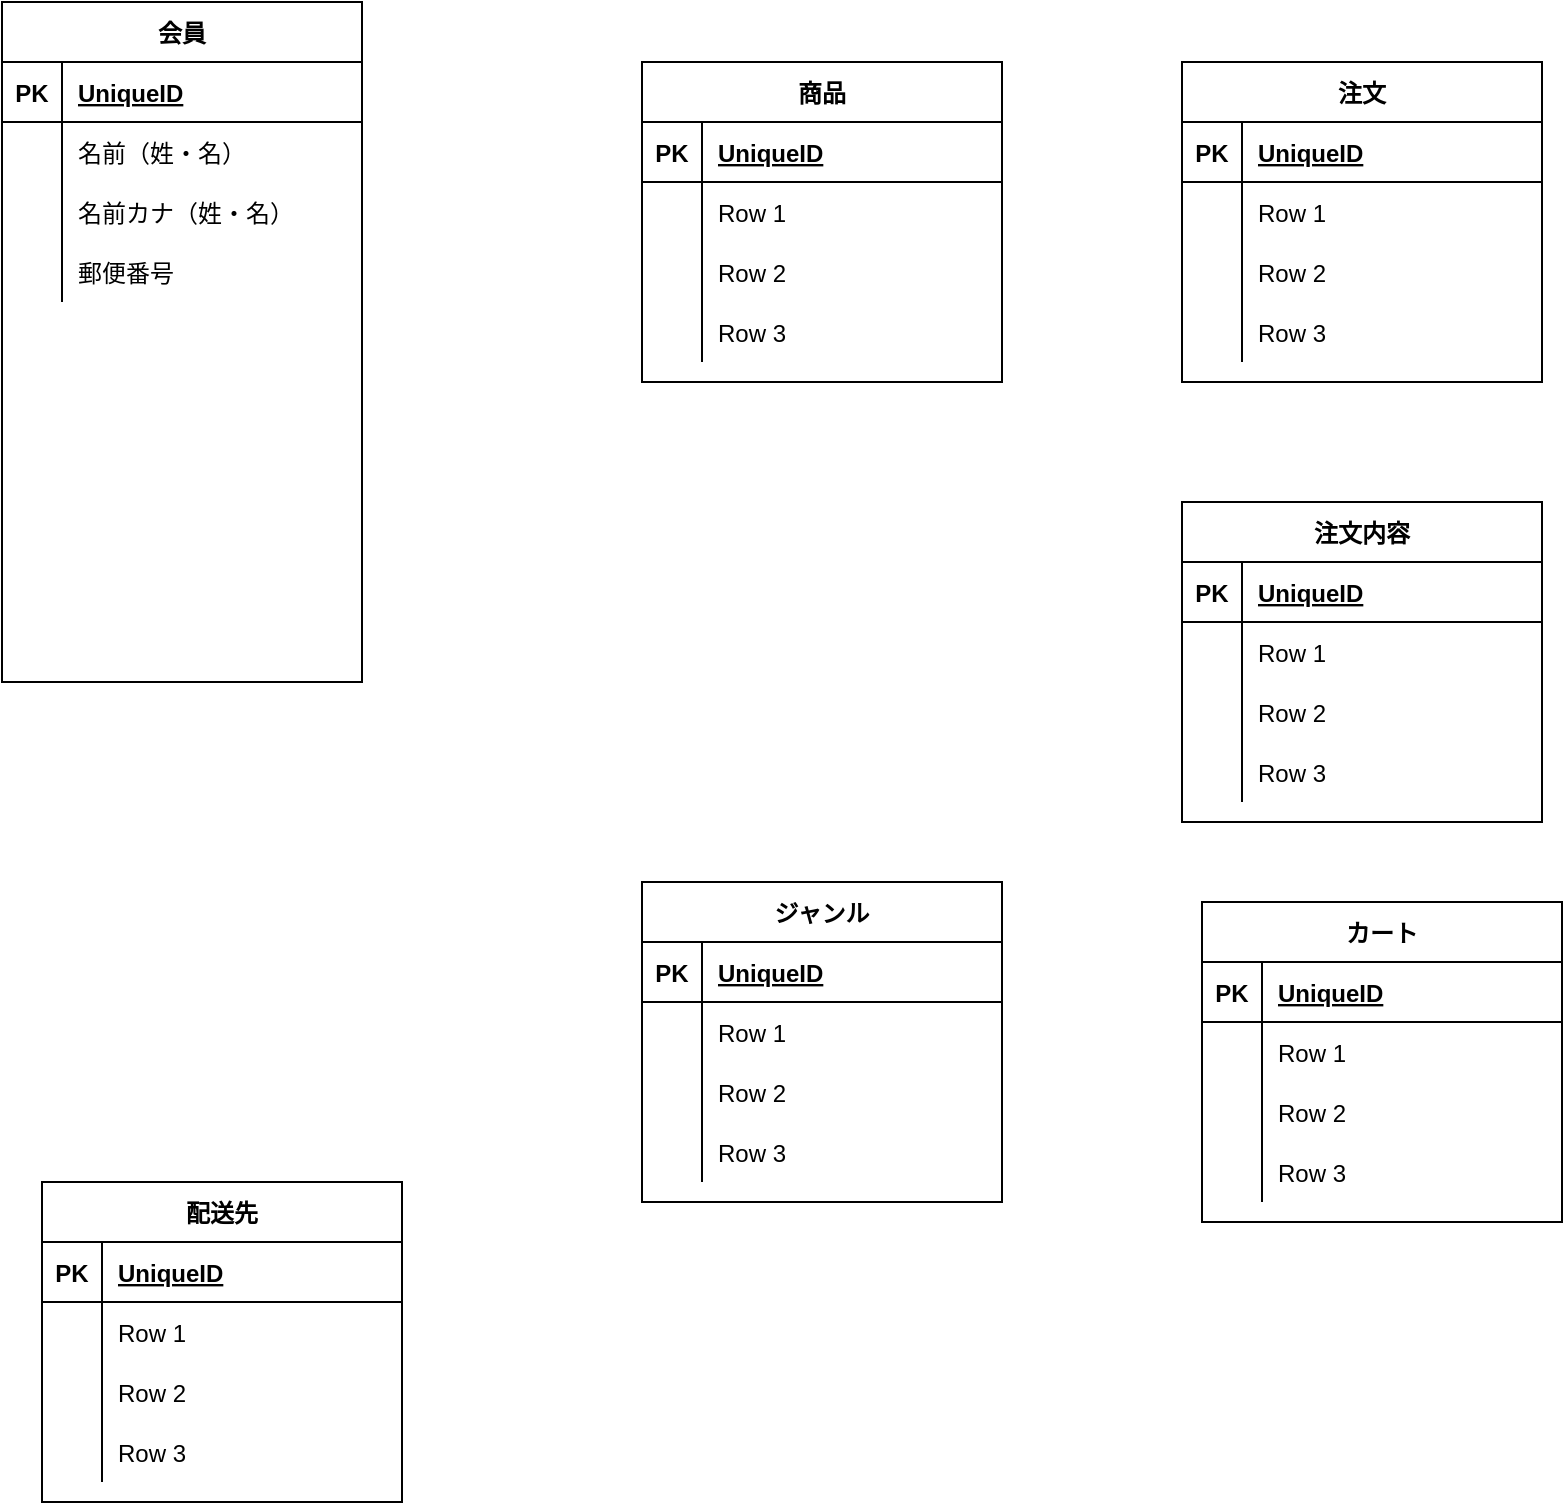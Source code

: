 <mxfile version="14.5.10" type="github">
  <diagram id="IAEGiq9gP3FGeBTiqhDT" name="Page-1">
    <mxGraphModel dx="1426" dy="769" grid="1" gridSize="10" guides="1" tooltips="1" connect="1" arrows="1" fold="1" page="1" pageScale="1" pageWidth="827" pageHeight="1169" math="0" shadow="0">
      <root>
        <mxCell id="0" />
        <mxCell id="1" parent="0" />
        <mxCell id="_laBqRCfSA1-eoaLihnK-1" value="会員" style="shape=table;startSize=30;container=1;collapsible=1;childLayout=tableLayout;fixedRows=1;rowLines=0;fontStyle=1;align=center;resizeLast=1;" vertex="1" parent="1">
          <mxGeometry x="10" y="10" width="180" height="340" as="geometry" />
        </mxCell>
        <mxCell id="_laBqRCfSA1-eoaLihnK-2" value="" style="shape=partialRectangle;collapsible=0;dropTarget=0;pointerEvents=0;fillColor=none;top=0;left=0;bottom=1;right=0;points=[[0,0.5],[1,0.5]];portConstraint=eastwest;" vertex="1" parent="_laBqRCfSA1-eoaLihnK-1">
          <mxGeometry y="30" width="180" height="30" as="geometry" />
        </mxCell>
        <mxCell id="_laBqRCfSA1-eoaLihnK-3" value="PK" style="shape=partialRectangle;connectable=0;fillColor=none;top=0;left=0;bottom=0;right=0;fontStyle=1;overflow=hidden;" vertex="1" parent="_laBqRCfSA1-eoaLihnK-2">
          <mxGeometry width="30" height="30" as="geometry" />
        </mxCell>
        <mxCell id="_laBqRCfSA1-eoaLihnK-4" value="UniqueID" style="shape=partialRectangle;connectable=0;fillColor=none;top=0;left=0;bottom=0;right=0;align=left;spacingLeft=6;fontStyle=5;overflow=hidden;" vertex="1" parent="_laBqRCfSA1-eoaLihnK-2">
          <mxGeometry x="30" width="150" height="30" as="geometry" />
        </mxCell>
        <mxCell id="_laBqRCfSA1-eoaLihnK-5" value="" style="shape=partialRectangle;collapsible=0;dropTarget=0;pointerEvents=0;fillColor=none;top=0;left=0;bottom=0;right=0;points=[[0,0.5],[1,0.5]];portConstraint=eastwest;" vertex="1" parent="_laBqRCfSA1-eoaLihnK-1">
          <mxGeometry y="60" width="180" height="30" as="geometry" />
        </mxCell>
        <mxCell id="_laBqRCfSA1-eoaLihnK-6" value="" style="shape=partialRectangle;connectable=0;fillColor=none;top=0;left=0;bottom=0;right=0;editable=1;overflow=hidden;" vertex="1" parent="_laBqRCfSA1-eoaLihnK-5">
          <mxGeometry width="30" height="30" as="geometry" />
        </mxCell>
        <mxCell id="_laBqRCfSA1-eoaLihnK-7" value="名前（姓・名）" style="shape=partialRectangle;connectable=0;fillColor=none;top=0;left=0;bottom=0;right=0;align=left;spacingLeft=6;overflow=hidden;" vertex="1" parent="_laBqRCfSA1-eoaLihnK-5">
          <mxGeometry x="30" width="150" height="30" as="geometry" />
        </mxCell>
        <mxCell id="_laBqRCfSA1-eoaLihnK-8" value="" style="shape=partialRectangle;collapsible=0;dropTarget=0;pointerEvents=0;fillColor=none;top=0;left=0;bottom=0;right=0;points=[[0,0.5],[1,0.5]];portConstraint=eastwest;" vertex="1" parent="_laBqRCfSA1-eoaLihnK-1">
          <mxGeometry y="90" width="180" height="30" as="geometry" />
        </mxCell>
        <mxCell id="_laBqRCfSA1-eoaLihnK-9" value="" style="shape=partialRectangle;connectable=0;fillColor=none;top=0;left=0;bottom=0;right=0;editable=1;overflow=hidden;" vertex="1" parent="_laBqRCfSA1-eoaLihnK-8">
          <mxGeometry width="30" height="30" as="geometry" />
        </mxCell>
        <mxCell id="_laBqRCfSA1-eoaLihnK-10" value="名前カナ（姓・名）" style="shape=partialRectangle;connectable=0;fillColor=none;top=0;left=0;bottom=0;right=0;align=left;spacingLeft=6;overflow=hidden;" vertex="1" parent="_laBqRCfSA1-eoaLihnK-8">
          <mxGeometry x="30" width="150" height="30" as="geometry" />
        </mxCell>
        <mxCell id="_laBqRCfSA1-eoaLihnK-11" value="" style="shape=partialRectangle;collapsible=0;dropTarget=0;pointerEvents=0;fillColor=none;top=0;left=0;bottom=0;right=0;points=[[0,0.5],[1,0.5]];portConstraint=eastwest;" vertex="1" parent="_laBqRCfSA1-eoaLihnK-1">
          <mxGeometry y="120" width="180" height="30" as="geometry" />
        </mxCell>
        <mxCell id="_laBqRCfSA1-eoaLihnK-12" value="" style="shape=partialRectangle;connectable=0;fillColor=none;top=0;left=0;bottom=0;right=0;editable=1;overflow=hidden;" vertex="1" parent="_laBqRCfSA1-eoaLihnK-11">
          <mxGeometry width="30" height="30" as="geometry" />
        </mxCell>
        <mxCell id="_laBqRCfSA1-eoaLihnK-13" value="郵便番号" style="shape=partialRectangle;connectable=0;fillColor=none;top=0;left=0;bottom=0;right=0;align=left;spacingLeft=6;overflow=hidden;" vertex="1" parent="_laBqRCfSA1-eoaLihnK-11">
          <mxGeometry x="30" width="150" height="30" as="geometry" />
        </mxCell>
        <mxCell id="_laBqRCfSA1-eoaLihnK-14" value="ジャンル" style="shape=table;startSize=30;container=1;collapsible=1;childLayout=tableLayout;fixedRows=1;rowLines=0;fontStyle=1;align=center;resizeLast=1;" vertex="1" parent="1">
          <mxGeometry x="330" y="450" width="180" height="160" as="geometry" />
        </mxCell>
        <mxCell id="_laBqRCfSA1-eoaLihnK-15" value="" style="shape=partialRectangle;collapsible=0;dropTarget=0;pointerEvents=0;fillColor=none;top=0;left=0;bottom=1;right=0;points=[[0,0.5],[1,0.5]];portConstraint=eastwest;" vertex="1" parent="_laBqRCfSA1-eoaLihnK-14">
          <mxGeometry y="30" width="180" height="30" as="geometry" />
        </mxCell>
        <mxCell id="_laBqRCfSA1-eoaLihnK-16" value="PK" style="shape=partialRectangle;connectable=0;fillColor=none;top=0;left=0;bottom=0;right=0;fontStyle=1;overflow=hidden;" vertex="1" parent="_laBqRCfSA1-eoaLihnK-15">
          <mxGeometry width="30" height="30" as="geometry" />
        </mxCell>
        <mxCell id="_laBqRCfSA1-eoaLihnK-17" value="UniqueID" style="shape=partialRectangle;connectable=0;fillColor=none;top=0;left=0;bottom=0;right=0;align=left;spacingLeft=6;fontStyle=5;overflow=hidden;" vertex="1" parent="_laBqRCfSA1-eoaLihnK-15">
          <mxGeometry x="30" width="150" height="30" as="geometry" />
        </mxCell>
        <mxCell id="_laBqRCfSA1-eoaLihnK-18" value="" style="shape=partialRectangle;collapsible=0;dropTarget=0;pointerEvents=0;fillColor=none;top=0;left=0;bottom=0;right=0;points=[[0,0.5],[1,0.5]];portConstraint=eastwest;" vertex="1" parent="_laBqRCfSA1-eoaLihnK-14">
          <mxGeometry y="60" width="180" height="30" as="geometry" />
        </mxCell>
        <mxCell id="_laBqRCfSA1-eoaLihnK-19" value="" style="shape=partialRectangle;connectable=0;fillColor=none;top=0;left=0;bottom=0;right=0;editable=1;overflow=hidden;" vertex="1" parent="_laBqRCfSA1-eoaLihnK-18">
          <mxGeometry width="30" height="30" as="geometry" />
        </mxCell>
        <mxCell id="_laBqRCfSA1-eoaLihnK-20" value="Row 1" style="shape=partialRectangle;connectable=0;fillColor=none;top=0;left=0;bottom=0;right=0;align=left;spacingLeft=6;overflow=hidden;" vertex="1" parent="_laBqRCfSA1-eoaLihnK-18">
          <mxGeometry x="30" width="150" height="30" as="geometry" />
        </mxCell>
        <mxCell id="_laBqRCfSA1-eoaLihnK-21" value="" style="shape=partialRectangle;collapsible=0;dropTarget=0;pointerEvents=0;fillColor=none;top=0;left=0;bottom=0;right=0;points=[[0,0.5],[1,0.5]];portConstraint=eastwest;" vertex="1" parent="_laBqRCfSA1-eoaLihnK-14">
          <mxGeometry y="90" width="180" height="30" as="geometry" />
        </mxCell>
        <mxCell id="_laBqRCfSA1-eoaLihnK-22" value="" style="shape=partialRectangle;connectable=0;fillColor=none;top=0;left=0;bottom=0;right=0;editable=1;overflow=hidden;" vertex="1" parent="_laBqRCfSA1-eoaLihnK-21">
          <mxGeometry width="30" height="30" as="geometry" />
        </mxCell>
        <mxCell id="_laBqRCfSA1-eoaLihnK-23" value="Row 2" style="shape=partialRectangle;connectable=0;fillColor=none;top=0;left=0;bottom=0;right=0;align=left;spacingLeft=6;overflow=hidden;" vertex="1" parent="_laBqRCfSA1-eoaLihnK-21">
          <mxGeometry x="30" width="150" height="30" as="geometry" />
        </mxCell>
        <mxCell id="_laBqRCfSA1-eoaLihnK-24" value="" style="shape=partialRectangle;collapsible=0;dropTarget=0;pointerEvents=0;fillColor=none;top=0;left=0;bottom=0;right=0;points=[[0,0.5],[1,0.5]];portConstraint=eastwest;" vertex="1" parent="_laBqRCfSA1-eoaLihnK-14">
          <mxGeometry y="120" width="180" height="30" as="geometry" />
        </mxCell>
        <mxCell id="_laBqRCfSA1-eoaLihnK-25" value="" style="shape=partialRectangle;connectable=0;fillColor=none;top=0;left=0;bottom=0;right=0;editable=1;overflow=hidden;" vertex="1" parent="_laBqRCfSA1-eoaLihnK-24">
          <mxGeometry width="30" height="30" as="geometry" />
        </mxCell>
        <mxCell id="_laBqRCfSA1-eoaLihnK-26" value="Row 3" style="shape=partialRectangle;connectable=0;fillColor=none;top=0;left=0;bottom=0;right=0;align=left;spacingLeft=6;overflow=hidden;" vertex="1" parent="_laBqRCfSA1-eoaLihnK-24">
          <mxGeometry x="30" width="150" height="30" as="geometry" />
        </mxCell>
        <mxCell id="_laBqRCfSA1-eoaLihnK-27" value="注文" style="shape=table;startSize=30;container=1;collapsible=1;childLayout=tableLayout;fixedRows=1;rowLines=0;fontStyle=1;align=center;resizeLast=1;" vertex="1" parent="1">
          <mxGeometry x="600" y="40" width="180" height="160" as="geometry" />
        </mxCell>
        <mxCell id="_laBqRCfSA1-eoaLihnK-28" value="" style="shape=partialRectangle;collapsible=0;dropTarget=0;pointerEvents=0;fillColor=none;top=0;left=0;bottom=1;right=0;points=[[0,0.5],[1,0.5]];portConstraint=eastwest;" vertex="1" parent="_laBqRCfSA1-eoaLihnK-27">
          <mxGeometry y="30" width="180" height="30" as="geometry" />
        </mxCell>
        <mxCell id="_laBqRCfSA1-eoaLihnK-29" value="PK" style="shape=partialRectangle;connectable=0;fillColor=none;top=0;left=0;bottom=0;right=0;fontStyle=1;overflow=hidden;" vertex="1" parent="_laBqRCfSA1-eoaLihnK-28">
          <mxGeometry width="30" height="30" as="geometry" />
        </mxCell>
        <mxCell id="_laBqRCfSA1-eoaLihnK-30" value="UniqueID" style="shape=partialRectangle;connectable=0;fillColor=none;top=0;left=0;bottom=0;right=0;align=left;spacingLeft=6;fontStyle=5;overflow=hidden;" vertex="1" parent="_laBqRCfSA1-eoaLihnK-28">
          <mxGeometry x="30" width="150" height="30" as="geometry" />
        </mxCell>
        <mxCell id="_laBqRCfSA1-eoaLihnK-31" value="" style="shape=partialRectangle;collapsible=0;dropTarget=0;pointerEvents=0;fillColor=none;top=0;left=0;bottom=0;right=0;points=[[0,0.5],[1,0.5]];portConstraint=eastwest;" vertex="1" parent="_laBqRCfSA1-eoaLihnK-27">
          <mxGeometry y="60" width="180" height="30" as="geometry" />
        </mxCell>
        <mxCell id="_laBqRCfSA1-eoaLihnK-32" value="" style="shape=partialRectangle;connectable=0;fillColor=none;top=0;left=0;bottom=0;right=0;editable=1;overflow=hidden;" vertex="1" parent="_laBqRCfSA1-eoaLihnK-31">
          <mxGeometry width="30" height="30" as="geometry" />
        </mxCell>
        <mxCell id="_laBqRCfSA1-eoaLihnK-33" value="Row 1" style="shape=partialRectangle;connectable=0;fillColor=none;top=0;left=0;bottom=0;right=0;align=left;spacingLeft=6;overflow=hidden;" vertex="1" parent="_laBqRCfSA1-eoaLihnK-31">
          <mxGeometry x="30" width="150" height="30" as="geometry" />
        </mxCell>
        <mxCell id="_laBqRCfSA1-eoaLihnK-34" value="" style="shape=partialRectangle;collapsible=0;dropTarget=0;pointerEvents=0;fillColor=none;top=0;left=0;bottom=0;right=0;points=[[0,0.5],[1,0.5]];portConstraint=eastwest;" vertex="1" parent="_laBqRCfSA1-eoaLihnK-27">
          <mxGeometry y="90" width="180" height="30" as="geometry" />
        </mxCell>
        <mxCell id="_laBqRCfSA1-eoaLihnK-35" value="" style="shape=partialRectangle;connectable=0;fillColor=none;top=0;left=0;bottom=0;right=0;editable=1;overflow=hidden;" vertex="1" parent="_laBqRCfSA1-eoaLihnK-34">
          <mxGeometry width="30" height="30" as="geometry" />
        </mxCell>
        <mxCell id="_laBqRCfSA1-eoaLihnK-36" value="Row 2" style="shape=partialRectangle;connectable=0;fillColor=none;top=0;left=0;bottom=0;right=0;align=left;spacingLeft=6;overflow=hidden;" vertex="1" parent="_laBqRCfSA1-eoaLihnK-34">
          <mxGeometry x="30" width="150" height="30" as="geometry" />
        </mxCell>
        <mxCell id="_laBqRCfSA1-eoaLihnK-37" value="" style="shape=partialRectangle;collapsible=0;dropTarget=0;pointerEvents=0;fillColor=none;top=0;left=0;bottom=0;right=0;points=[[0,0.5],[1,0.5]];portConstraint=eastwest;" vertex="1" parent="_laBqRCfSA1-eoaLihnK-27">
          <mxGeometry y="120" width="180" height="30" as="geometry" />
        </mxCell>
        <mxCell id="_laBqRCfSA1-eoaLihnK-38" value="" style="shape=partialRectangle;connectable=0;fillColor=none;top=0;left=0;bottom=0;right=0;editable=1;overflow=hidden;" vertex="1" parent="_laBqRCfSA1-eoaLihnK-37">
          <mxGeometry width="30" height="30" as="geometry" />
        </mxCell>
        <mxCell id="_laBqRCfSA1-eoaLihnK-39" value="Row 3" style="shape=partialRectangle;connectable=0;fillColor=none;top=0;left=0;bottom=0;right=0;align=left;spacingLeft=6;overflow=hidden;" vertex="1" parent="_laBqRCfSA1-eoaLihnK-37">
          <mxGeometry x="30" width="150" height="30" as="geometry" />
        </mxCell>
        <mxCell id="_laBqRCfSA1-eoaLihnK-40" value="商品" style="shape=table;startSize=30;container=1;collapsible=1;childLayout=tableLayout;fixedRows=1;rowLines=0;fontStyle=1;align=center;resizeLast=1;" vertex="1" parent="1">
          <mxGeometry x="330" y="40" width="180" height="160" as="geometry" />
        </mxCell>
        <mxCell id="_laBqRCfSA1-eoaLihnK-41" value="" style="shape=partialRectangle;collapsible=0;dropTarget=0;pointerEvents=0;fillColor=none;top=0;left=0;bottom=1;right=0;points=[[0,0.5],[1,0.5]];portConstraint=eastwest;" vertex="1" parent="_laBqRCfSA1-eoaLihnK-40">
          <mxGeometry y="30" width="180" height="30" as="geometry" />
        </mxCell>
        <mxCell id="_laBqRCfSA1-eoaLihnK-42" value="PK" style="shape=partialRectangle;connectable=0;fillColor=none;top=0;left=0;bottom=0;right=0;fontStyle=1;overflow=hidden;" vertex="1" parent="_laBqRCfSA1-eoaLihnK-41">
          <mxGeometry width="30" height="30" as="geometry" />
        </mxCell>
        <mxCell id="_laBqRCfSA1-eoaLihnK-43" value="UniqueID" style="shape=partialRectangle;connectable=0;fillColor=none;top=0;left=0;bottom=0;right=0;align=left;spacingLeft=6;fontStyle=5;overflow=hidden;" vertex="1" parent="_laBqRCfSA1-eoaLihnK-41">
          <mxGeometry x="30" width="150" height="30" as="geometry" />
        </mxCell>
        <mxCell id="_laBqRCfSA1-eoaLihnK-44" value="" style="shape=partialRectangle;collapsible=0;dropTarget=0;pointerEvents=0;fillColor=none;top=0;left=0;bottom=0;right=0;points=[[0,0.5],[1,0.5]];portConstraint=eastwest;" vertex="1" parent="_laBqRCfSA1-eoaLihnK-40">
          <mxGeometry y="60" width="180" height="30" as="geometry" />
        </mxCell>
        <mxCell id="_laBqRCfSA1-eoaLihnK-45" value="" style="shape=partialRectangle;connectable=0;fillColor=none;top=0;left=0;bottom=0;right=0;editable=1;overflow=hidden;" vertex="1" parent="_laBqRCfSA1-eoaLihnK-44">
          <mxGeometry width="30" height="30" as="geometry" />
        </mxCell>
        <mxCell id="_laBqRCfSA1-eoaLihnK-46" value="Row 1" style="shape=partialRectangle;connectable=0;fillColor=none;top=0;left=0;bottom=0;right=0;align=left;spacingLeft=6;overflow=hidden;" vertex="1" parent="_laBqRCfSA1-eoaLihnK-44">
          <mxGeometry x="30" width="150" height="30" as="geometry" />
        </mxCell>
        <mxCell id="_laBqRCfSA1-eoaLihnK-47" value="" style="shape=partialRectangle;collapsible=0;dropTarget=0;pointerEvents=0;fillColor=none;top=0;left=0;bottom=0;right=0;points=[[0,0.5],[1,0.5]];portConstraint=eastwest;" vertex="1" parent="_laBqRCfSA1-eoaLihnK-40">
          <mxGeometry y="90" width="180" height="30" as="geometry" />
        </mxCell>
        <mxCell id="_laBqRCfSA1-eoaLihnK-48" value="" style="shape=partialRectangle;connectable=0;fillColor=none;top=0;left=0;bottom=0;right=0;editable=1;overflow=hidden;" vertex="1" parent="_laBqRCfSA1-eoaLihnK-47">
          <mxGeometry width="30" height="30" as="geometry" />
        </mxCell>
        <mxCell id="_laBqRCfSA1-eoaLihnK-49" value="Row 2" style="shape=partialRectangle;connectable=0;fillColor=none;top=0;left=0;bottom=0;right=0;align=left;spacingLeft=6;overflow=hidden;" vertex="1" parent="_laBqRCfSA1-eoaLihnK-47">
          <mxGeometry x="30" width="150" height="30" as="geometry" />
        </mxCell>
        <mxCell id="_laBqRCfSA1-eoaLihnK-50" value="" style="shape=partialRectangle;collapsible=0;dropTarget=0;pointerEvents=0;fillColor=none;top=0;left=0;bottom=0;right=0;points=[[0,0.5],[1,0.5]];portConstraint=eastwest;" vertex="1" parent="_laBqRCfSA1-eoaLihnK-40">
          <mxGeometry y="120" width="180" height="30" as="geometry" />
        </mxCell>
        <mxCell id="_laBqRCfSA1-eoaLihnK-51" value="" style="shape=partialRectangle;connectable=0;fillColor=none;top=0;left=0;bottom=0;right=0;editable=1;overflow=hidden;" vertex="1" parent="_laBqRCfSA1-eoaLihnK-50">
          <mxGeometry width="30" height="30" as="geometry" />
        </mxCell>
        <mxCell id="_laBqRCfSA1-eoaLihnK-52" value="Row 3" style="shape=partialRectangle;connectable=0;fillColor=none;top=0;left=0;bottom=0;right=0;align=left;spacingLeft=6;overflow=hidden;" vertex="1" parent="_laBqRCfSA1-eoaLihnK-50">
          <mxGeometry x="30" width="150" height="30" as="geometry" />
        </mxCell>
        <mxCell id="_laBqRCfSA1-eoaLihnK-53" value="配送先" style="shape=table;startSize=30;container=1;collapsible=1;childLayout=tableLayout;fixedRows=1;rowLines=0;fontStyle=1;align=center;resizeLast=1;" vertex="1" parent="1">
          <mxGeometry x="30" y="600" width="180" height="160" as="geometry" />
        </mxCell>
        <mxCell id="_laBqRCfSA1-eoaLihnK-54" value="" style="shape=partialRectangle;collapsible=0;dropTarget=0;pointerEvents=0;fillColor=none;top=0;left=0;bottom=1;right=0;points=[[0,0.5],[1,0.5]];portConstraint=eastwest;" vertex="1" parent="_laBqRCfSA1-eoaLihnK-53">
          <mxGeometry y="30" width="180" height="30" as="geometry" />
        </mxCell>
        <mxCell id="_laBqRCfSA1-eoaLihnK-55" value="PK" style="shape=partialRectangle;connectable=0;fillColor=none;top=0;left=0;bottom=0;right=0;fontStyle=1;overflow=hidden;" vertex="1" parent="_laBqRCfSA1-eoaLihnK-54">
          <mxGeometry width="30" height="30" as="geometry" />
        </mxCell>
        <mxCell id="_laBqRCfSA1-eoaLihnK-56" value="UniqueID" style="shape=partialRectangle;connectable=0;fillColor=none;top=0;left=0;bottom=0;right=0;align=left;spacingLeft=6;fontStyle=5;overflow=hidden;" vertex="1" parent="_laBqRCfSA1-eoaLihnK-54">
          <mxGeometry x="30" width="150" height="30" as="geometry" />
        </mxCell>
        <mxCell id="_laBqRCfSA1-eoaLihnK-57" value="" style="shape=partialRectangle;collapsible=0;dropTarget=0;pointerEvents=0;fillColor=none;top=0;left=0;bottom=0;right=0;points=[[0,0.5],[1,0.5]];portConstraint=eastwest;" vertex="1" parent="_laBqRCfSA1-eoaLihnK-53">
          <mxGeometry y="60" width="180" height="30" as="geometry" />
        </mxCell>
        <mxCell id="_laBqRCfSA1-eoaLihnK-58" value="" style="shape=partialRectangle;connectable=0;fillColor=none;top=0;left=0;bottom=0;right=0;editable=1;overflow=hidden;" vertex="1" parent="_laBqRCfSA1-eoaLihnK-57">
          <mxGeometry width="30" height="30" as="geometry" />
        </mxCell>
        <mxCell id="_laBqRCfSA1-eoaLihnK-59" value="Row 1" style="shape=partialRectangle;connectable=0;fillColor=none;top=0;left=0;bottom=0;right=0;align=left;spacingLeft=6;overflow=hidden;" vertex="1" parent="_laBqRCfSA1-eoaLihnK-57">
          <mxGeometry x="30" width="150" height="30" as="geometry" />
        </mxCell>
        <mxCell id="_laBqRCfSA1-eoaLihnK-60" value="" style="shape=partialRectangle;collapsible=0;dropTarget=0;pointerEvents=0;fillColor=none;top=0;left=0;bottom=0;right=0;points=[[0,0.5],[1,0.5]];portConstraint=eastwest;" vertex="1" parent="_laBqRCfSA1-eoaLihnK-53">
          <mxGeometry y="90" width="180" height="30" as="geometry" />
        </mxCell>
        <mxCell id="_laBqRCfSA1-eoaLihnK-61" value="" style="shape=partialRectangle;connectable=0;fillColor=none;top=0;left=0;bottom=0;right=0;editable=1;overflow=hidden;" vertex="1" parent="_laBqRCfSA1-eoaLihnK-60">
          <mxGeometry width="30" height="30" as="geometry" />
        </mxCell>
        <mxCell id="_laBqRCfSA1-eoaLihnK-62" value="Row 2" style="shape=partialRectangle;connectable=0;fillColor=none;top=0;left=0;bottom=0;right=0;align=left;spacingLeft=6;overflow=hidden;" vertex="1" parent="_laBqRCfSA1-eoaLihnK-60">
          <mxGeometry x="30" width="150" height="30" as="geometry" />
        </mxCell>
        <mxCell id="_laBqRCfSA1-eoaLihnK-63" value="" style="shape=partialRectangle;collapsible=0;dropTarget=0;pointerEvents=0;fillColor=none;top=0;left=0;bottom=0;right=0;points=[[0,0.5],[1,0.5]];portConstraint=eastwest;" vertex="1" parent="_laBqRCfSA1-eoaLihnK-53">
          <mxGeometry y="120" width="180" height="30" as="geometry" />
        </mxCell>
        <mxCell id="_laBqRCfSA1-eoaLihnK-64" value="" style="shape=partialRectangle;connectable=0;fillColor=none;top=0;left=0;bottom=0;right=0;editable=1;overflow=hidden;" vertex="1" parent="_laBqRCfSA1-eoaLihnK-63">
          <mxGeometry width="30" height="30" as="geometry" />
        </mxCell>
        <mxCell id="_laBqRCfSA1-eoaLihnK-65" value="Row 3" style="shape=partialRectangle;connectable=0;fillColor=none;top=0;left=0;bottom=0;right=0;align=left;spacingLeft=6;overflow=hidden;" vertex="1" parent="_laBqRCfSA1-eoaLihnK-63">
          <mxGeometry x="30" width="150" height="30" as="geometry" />
        </mxCell>
        <mxCell id="_laBqRCfSA1-eoaLihnK-66" value="注文内容" style="shape=table;startSize=30;container=1;collapsible=1;childLayout=tableLayout;fixedRows=1;rowLines=0;fontStyle=1;align=center;resizeLast=1;" vertex="1" parent="1">
          <mxGeometry x="600" y="260" width="180" height="160" as="geometry" />
        </mxCell>
        <mxCell id="_laBqRCfSA1-eoaLihnK-67" value="" style="shape=partialRectangle;collapsible=0;dropTarget=0;pointerEvents=0;fillColor=none;top=0;left=0;bottom=1;right=0;points=[[0,0.5],[1,0.5]];portConstraint=eastwest;" vertex="1" parent="_laBqRCfSA1-eoaLihnK-66">
          <mxGeometry y="30" width="180" height="30" as="geometry" />
        </mxCell>
        <mxCell id="_laBqRCfSA1-eoaLihnK-68" value="PK" style="shape=partialRectangle;connectable=0;fillColor=none;top=0;left=0;bottom=0;right=0;fontStyle=1;overflow=hidden;" vertex="1" parent="_laBqRCfSA1-eoaLihnK-67">
          <mxGeometry width="30" height="30" as="geometry" />
        </mxCell>
        <mxCell id="_laBqRCfSA1-eoaLihnK-69" value="UniqueID" style="shape=partialRectangle;connectable=0;fillColor=none;top=0;left=0;bottom=0;right=0;align=left;spacingLeft=6;fontStyle=5;overflow=hidden;" vertex="1" parent="_laBqRCfSA1-eoaLihnK-67">
          <mxGeometry x="30" width="150" height="30" as="geometry" />
        </mxCell>
        <mxCell id="_laBqRCfSA1-eoaLihnK-70" value="" style="shape=partialRectangle;collapsible=0;dropTarget=0;pointerEvents=0;fillColor=none;top=0;left=0;bottom=0;right=0;points=[[0,0.5],[1,0.5]];portConstraint=eastwest;" vertex="1" parent="_laBqRCfSA1-eoaLihnK-66">
          <mxGeometry y="60" width="180" height="30" as="geometry" />
        </mxCell>
        <mxCell id="_laBqRCfSA1-eoaLihnK-71" value="" style="shape=partialRectangle;connectable=0;fillColor=none;top=0;left=0;bottom=0;right=0;editable=1;overflow=hidden;" vertex="1" parent="_laBqRCfSA1-eoaLihnK-70">
          <mxGeometry width="30" height="30" as="geometry" />
        </mxCell>
        <mxCell id="_laBqRCfSA1-eoaLihnK-72" value="Row 1" style="shape=partialRectangle;connectable=0;fillColor=none;top=0;left=0;bottom=0;right=0;align=left;spacingLeft=6;overflow=hidden;" vertex="1" parent="_laBqRCfSA1-eoaLihnK-70">
          <mxGeometry x="30" width="150" height="30" as="geometry" />
        </mxCell>
        <mxCell id="_laBqRCfSA1-eoaLihnK-73" value="" style="shape=partialRectangle;collapsible=0;dropTarget=0;pointerEvents=0;fillColor=none;top=0;left=0;bottom=0;right=0;points=[[0,0.5],[1,0.5]];portConstraint=eastwest;" vertex="1" parent="_laBqRCfSA1-eoaLihnK-66">
          <mxGeometry y="90" width="180" height="30" as="geometry" />
        </mxCell>
        <mxCell id="_laBqRCfSA1-eoaLihnK-74" value="" style="shape=partialRectangle;connectable=0;fillColor=none;top=0;left=0;bottom=0;right=0;editable=1;overflow=hidden;" vertex="1" parent="_laBqRCfSA1-eoaLihnK-73">
          <mxGeometry width="30" height="30" as="geometry" />
        </mxCell>
        <mxCell id="_laBqRCfSA1-eoaLihnK-75" value="Row 2" style="shape=partialRectangle;connectable=0;fillColor=none;top=0;left=0;bottom=0;right=0;align=left;spacingLeft=6;overflow=hidden;" vertex="1" parent="_laBqRCfSA1-eoaLihnK-73">
          <mxGeometry x="30" width="150" height="30" as="geometry" />
        </mxCell>
        <mxCell id="_laBqRCfSA1-eoaLihnK-76" value="" style="shape=partialRectangle;collapsible=0;dropTarget=0;pointerEvents=0;fillColor=none;top=0;left=0;bottom=0;right=0;points=[[0,0.5],[1,0.5]];portConstraint=eastwest;" vertex="1" parent="_laBqRCfSA1-eoaLihnK-66">
          <mxGeometry y="120" width="180" height="30" as="geometry" />
        </mxCell>
        <mxCell id="_laBqRCfSA1-eoaLihnK-77" value="" style="shape=partialRectangle;connectable=0;fillColor=none;top=0;left=0;bottom=0;right=0;editable=1;overflow=hidden;" vertex="1" parent="_laBqRCfSA1-eoaLihnK-76">
          <mxGeometry width="30" height="30" as="geometry" />
        </mxCell>
        <mxCell id="_laBqRCfSA1-eoaLihnK-78" value="Row 3" style="shape=partialRectangle;connectable=0;fillColor=none;top=0;left=0;bottom=0;right=0;align=left;spacingLeft=6;overflow=hidden;" vertex="1" parent="_laBqRCfSA1-eoaLihnK-76">
          <mxGeometry x="30" width="150" height="30" as="geometry" />
        </mxCell>
        <mxCell id="_laBqRCfSA1-eoaLihnK-79" value="カート" style="shape=table;startSize=30;container=1;collapsible=1;childLayout=tableLayout;fixedRows=1;rowLines=0;fontStyle=1;align=center;resizeLast=1;" vertex="1" parent="1">
          <mxGeometry x="610" y="460" width="180" height="160" as="geometry" />
        </mxCell>
        <mxCell id="_laBqRCfSA1-eoaLihnK-80" value="" style="shape=partialRectangle;collapsible=0;dropTarget=0;pointerEvents=0;fillColor=none;top=0;left=0;bottom=1;right=0;points=[[0,0.5],[1,0.5]];portConstraint=eastwest;" vertex="1" parent="_laBqRCfSA1-eoaLihnK-79">
          <mxGeometry y="30" width="180" height="30" as="geometry" />
        </mxCell>
        <mxCell id="_laBqRCfSA1-eoaLihnK-81" value="PK" style="shape=partialRectangle;connectable=0;fillColor=none;top=0;left=0;bottom=0;right=0;fontStyle=1;overflow=hidden;" vertex="1" parent="_laBqRCfSA1-eoaLihnK-80">
          <mxGeometry width="30" height="30" as="geometry" />
        </mxCell>
        <mxCell id="_laBqRCfSA1-eoaLihnK-82" value="UniqueID" style="shape=partialRectangle;connectable=0;fillColor=none;top=0;left=0;bottom=0;right=0;align=left;spacingLeft=6;fontStyle=5;overflow=hidden;" vertex="1" parent="_laBqRCfSA1-eoaLihnK-80">
          <mxGeometry x="30" width="150" height="30" as="geometry" />
        </mxCell>
        <mxCell id="_laBqRCfSA1-eoaLihnK-83" value="" style="shape=partialRectangle;collapsible=0;dropTarget=0;pointerEvents=0;fillColor=none;top=0;left=0;bottom=0;right=0;points=[[0,0.5],[1,0.5]];portConstraint=eastwest;" vertex="1" parent="_laBqRCfSA1-eoaLihnK-79">
          <mxGeometry y="60" width="180" height="30" as="geometry" />
        </mxCell>
        <mxCell id="_laBqRCfSA1-eoaLihnK-84" value="" style="shape=partialRectangle;connectable=0;fillColor=none;top=0;left=0;bottom=0;right=0;editable=1;overflow=hidden;" vertex="1" parent="_laBqRCfSA1-eoaLihnK-83">
          <mxGeometry width="30" height="30" as="geometry" />
        </mxCell>
        <mxCell id="_laBqRCfSA1-eoaLihnK-85" value="Row 1" style="shape=partialRectangle;connectable=0;fillColor=none;top=0;left=0;bottom=0;right=0;align=left;spacingLeft=6;overflow=hidden;" vertex="1" parent="_laBqRCfSA1-eoaLihnK-83">
          <mxGeometry x="30" width="150" height="30" as="geometry" />
        </mxCell>
        <mxCell id="_laBqRCfSA1-eoaLihnK-86" value="" style="shape=partialRectangle;collapsible=0;dropTarget=0;pointerEvents=0;fillColor=none;top=0;left=0;bottom=0;right=0;points=[[0,0.5],[1,0.5]];portConstraint=eastwest;" vertex="1" parent="_laBqRCfSA1-eoaLihnK-79">
          <mxGeometry y="90" width="180" height="30" as="geometry" />
        </mxCell>
        <mxCell id="_laBqRCfSA1-eoaLihnK-87" value="" style="shape=partialRectangle;connectable=0;fillColor=none;top=0;left=0;bottom=0;right=0;editable=1;overflow=hidden;" vertex="1" parent="_laBqRCfSA1-eoaLihnK-86">
          <mxGeometry width="30" height="30" as="geometry" />
        </mxCell>
        <mxCell id="_laBqRCfSA1-eoaLihnK-88" value="Row 2" style="shape=partialRectangle;connectable=0;fillColor=none;top=0;left=0;bottom=0;right=0;align=left;spacingLeft=6;overflow=hidden;" vertex="1" parent="_laBqRCfSA1-eoaLihnK-86">
          <mxGeometry x="30" width="150" height="30" as="geometry" />
        </mxCell>
        <mxCell id="_laBqRCfSA1-eoaLihnK-89" value="" style="shape=partialRectangle;collapsible=0;dropTarget=0;pointerEvents=0;fillColor=none;top=0;left=0;bottom=0;right=0;points=[[0,0.5],[1,0.5]];portConstraint=eastwest;" vertex="1" parent="_laBqRCfSA1-eoaLihnK-79">
          <mxGeometry y="120" width="180" height="30" as="geometry" />
        </mxCell>
        <mxCell id="_laBqRCfSA1-eoaLihnK-90" value="" style="shape=partialRectangle;connectable=0;fillColor=none;top=0;left=0;bottom=0;right=0;editable=1;overflow=hidden;" vertex="1" parent="_laBqRCfSA1-eoaLihnK-89">
          <mxGeometry width="30" height="30" as="geometry" />
        </mxCell>
        <mxCell id="_laBqRCfSA1-eoaLihnK-91" value="Row 3" style="shape=partialRectangle;connectable=0;fillColor=none;top=0;left=0;bottom=0;right=0;align=left;spacingLeft=6;overflow=hidden;" vertex="1" parent="_laBqRCfSA1-eoaLihnK-89">
          <mxGeometry x="30" width="150" height="30" as="geometry" />
        </mxCell>
      </root>
    </mxGraphModel>
  </diagram>
</mxfile>

